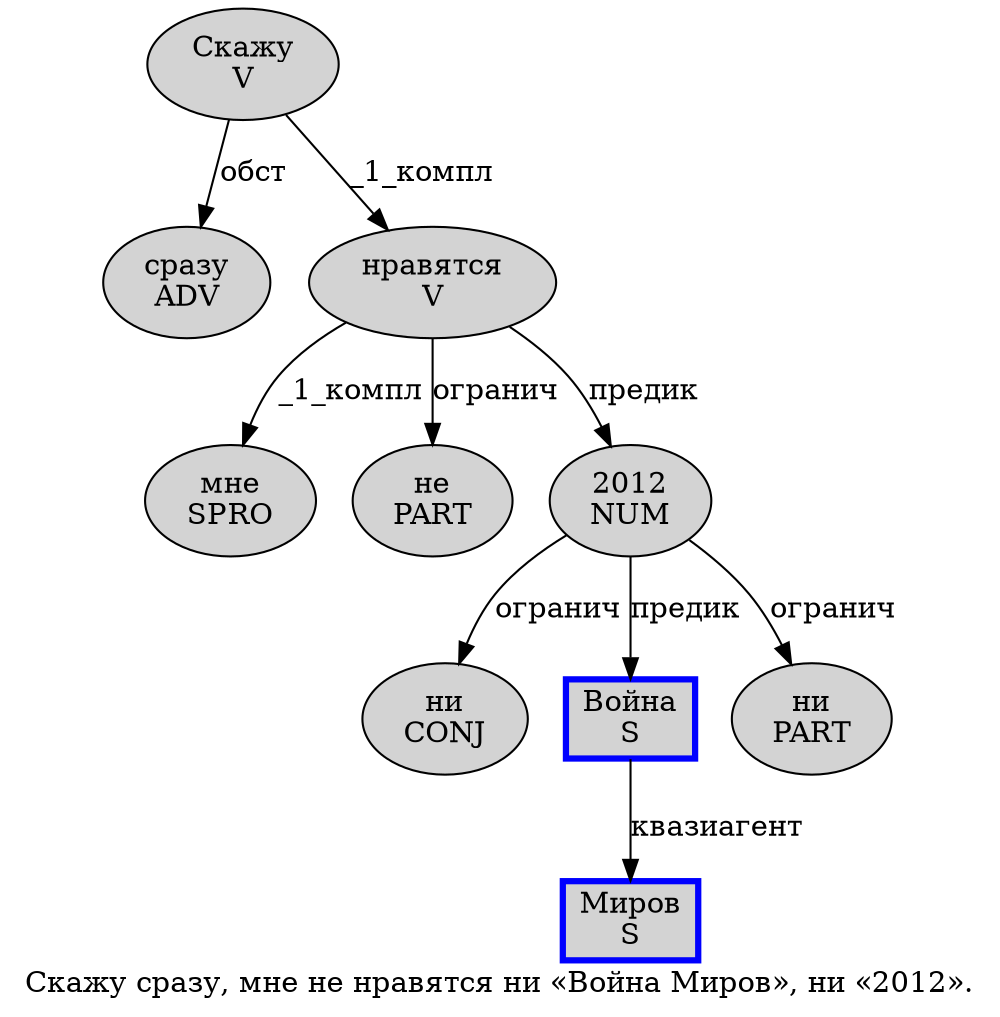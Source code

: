 digraph SENTENCE_4825 {
	graph [label="Скажу сразу, мне не нравятся ни «Война Миров», ни «2012»."]
	node [style=filled]
		0 [label="Скажу
V" color="" fillcolor=lightgray penwidth=1 shape=ellipse]
		1 [label="сразу
ADV" color="" fillcolor=lightgray penwidth=1 shape=ellipse]
		3 [label="мне
SPRO" color="" fillcolor=lightgray penwidth=1 shape=ellipse]
		4 [label="не
PART" color="" fillcolor=lightgray penwidth=1 shape=ellipse]
		5 [label="нравятся
V" color="" fillcolor=lightgray penwidth=1 shape=ellipse]
		6 [label="ни
CONJ" color="" fillcolor=lightgray penwidth=1 shape=ellipse]
		8 [label="Война
S" color=blue fillcolor=lightgray penwidth=3 shape=box]
		9 [label="Миров
S" color=blue fillcolor=lightgray penwidth=3 shape=box]
		12 [label="ни
PART" color="" fillcolor=lightgray penwidth=1 shape=ellipse]
		14 [label="2012
NUM" color="" fillcolor=lightgray penwidth=1 shape=ellipse]
			0 -> 1 [label="обст"]
			0 -> 5 [label="_1_компл"]
			8 -> 9 [label="квазиагент"]
			14 -> 6 [label="огранич"]
			14 -> 8 [label="предик"]
			14 -> 12 [label="огранич"]
			5 -> 3 [label="_1_компл"]
			5 -> 4 [label="огранич"]
			5 -> 14 [label="предик"]
}